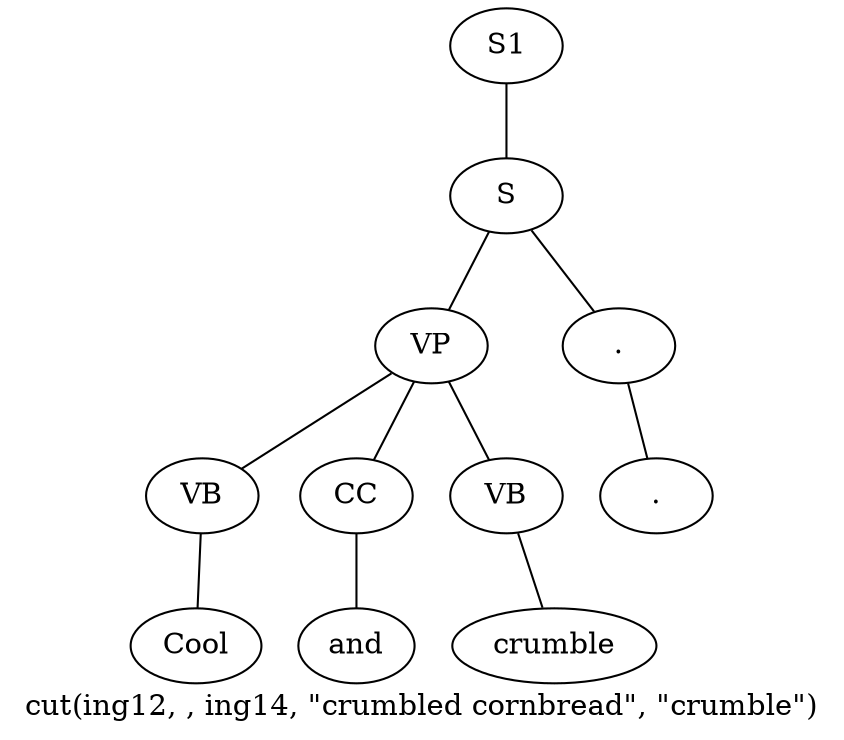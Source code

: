 graph SyntaxGraph {
	label = "cut(ing12, , ing14, \"crumbled cornbread\", \"crumble\")";
	Node0 [label="S1"];
	Node1 [label="S"];
	Node2 [label="VP"];
	Node3 [label="VB"];
	Node4 [label="Cool"];
	Node5 [label="CC"];
	Node6 [label="and"];
	Node7 [label="VB"];
	Node8 [label="crumble"];
	Node9 [label="."];
	Node10 [label="."];

	Node0 -- Node1;
	Node1 -- Node2;
	Node1 -- Node9;
	Node2 -- Node3;
	Node2 -- Node5;
	Node2 -- Node7;
	Node3 -- Node4;
	Node5 -- Node6;
	Node7 -- Node8;
	Node9 -- Node10;
}